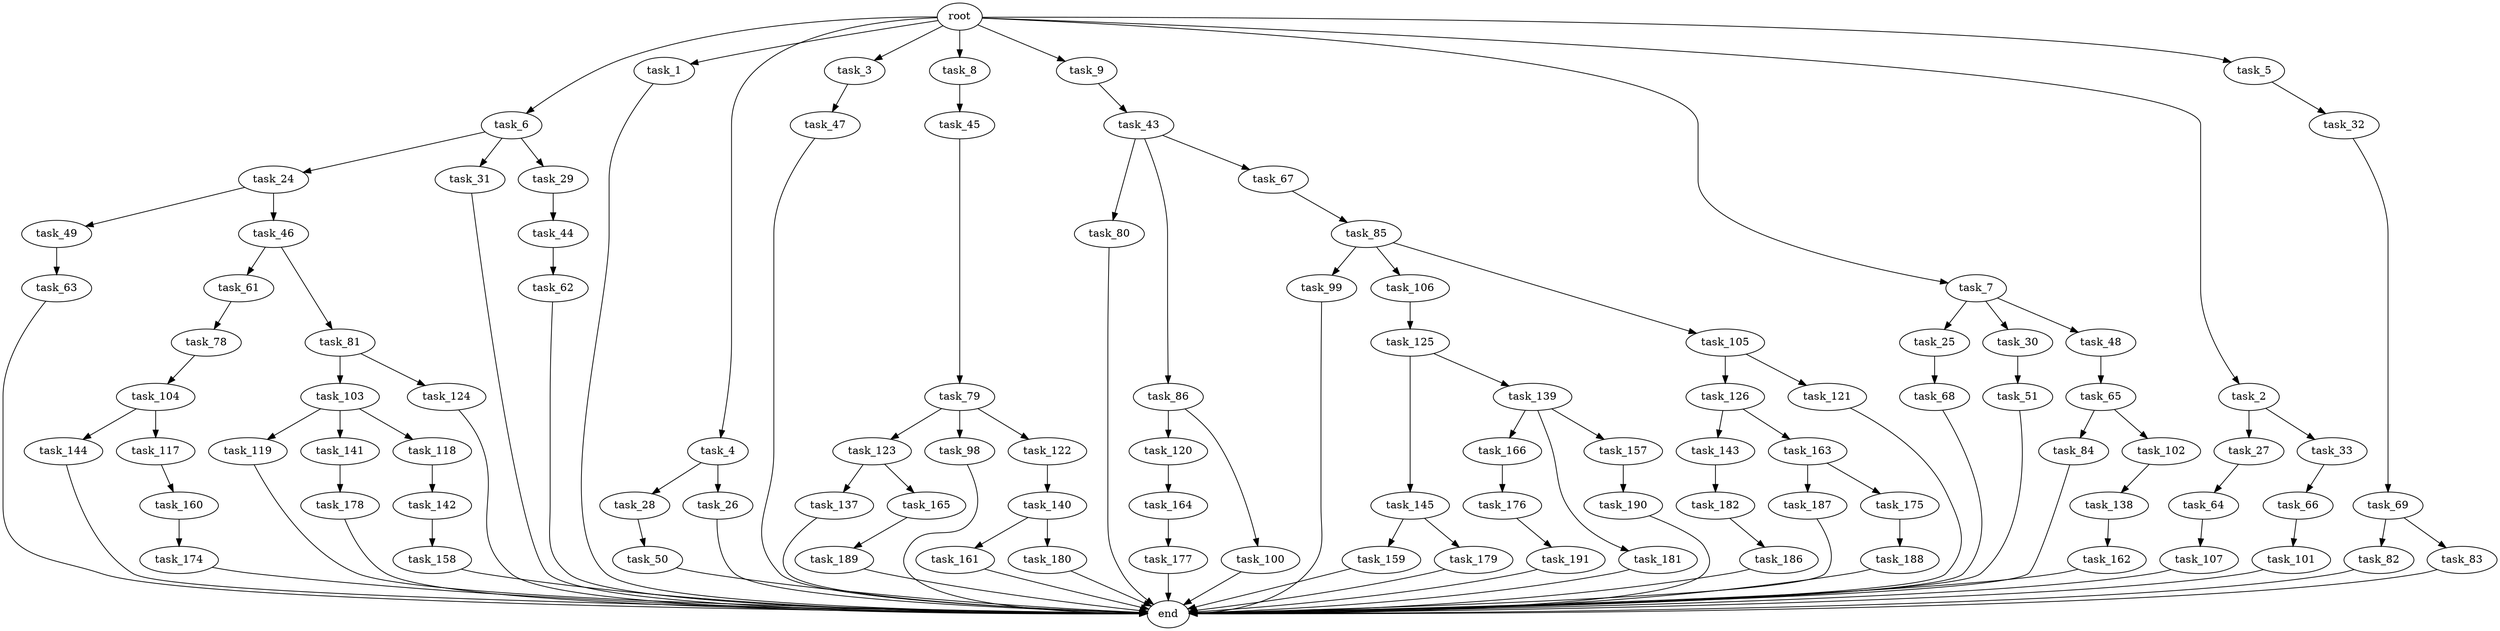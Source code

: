 digraph G {
  task_6 [size="1.024000"];
  task_45 [size="309237645.312000"];
  task_187 [size="309237645.312000"];
  task_123 [size="549755813.888000"];
  task_80 [size="77309411.328000"];
  task_44 [size="309237645.312000"];
  task_66 [size="34359738.368000"];
  task_1 [size="1.024000"];
  task_82 [size="137438953.472000"];
  task_159 [size="137438953.472000"];
  task_68 [size="858993459.200000"];
  task_119 [size="420906795.008000"];
  task_190 [size="420906795.008000"];
  task_65 [size="420906795.008000"];
  task_83 [size="137438953.472000"];
  root [size="0.000000"];
  task_63 [size="137438953.472000"];
  task_176 [size="214748364.800000"];
  task_179 [size="137438953.472000"];
  task_144 [size="549755813.888000"];
  task_4 [size="1.024000"];
  task_3 [size="1.024000"];
  task_98 [size="549755813.888000"];
  task_189 [size="549755813.888000"];
  task_84 [size="214748364.800000"];
  task_101 [size="858993459.200000"];
  task_178 [size="137438953.472000"];
  task_182 [size="309237645.312000"];
  task_8 [size="1.024000"];
  task_120 [size="214748364.800000"];
  task_9 [size="1.024000"];
  task_27 [size="309237645.312000"];
  task_177 [size="420906795.008000"];
  task_86 [size="77309411.328000"];
  task_166 [size="34359738.368000"];
  task_107 [size="137438953.472000"];
  task_24 [size="420906795.008000"];
  task_161 [size="695784701.952000"];
  task_49 [size="858993459.200000"];
  task_145 [size="34359738.368000"];
  task_32 [size="420906795.008000"];
  task_100 [size="214748364.800000"];
  task_7 [size="1.024000"];
  task_188 [size="214748364.800000"];
  task_99 [size="309237645.312000"];
  task_25 [size="695784701.952000"];
  task_126 [size="549755813.888000"];
  task_51 [size="77309411.328000"];
  task_31 [size="420906795.008000"];
  task_186 [size="420906795.008000"];
  task_28 [size="309237645.312000"];
  task_142 [size="420906795.008000"];
  task_85 [size="858993459.200000"];
  task_137 [size="214748364.800000"];
  task_180 [size="695784701.952000"];
  task_121 [size="549755813.888000"];
  task_175 [size="309237645.312000"];
  task_141 [size="420906795.008000"];
  task_162 [size="77309411.328000"];
  task_26 [size="309237645.312000"];
  task_143 [size="695784701.952000"];
  task_2 [size="1.024000"];
  task_106 [size="309237645.312000"];
  task_105 [size="309237645.312000"];
  task_61 [size="214748364.800000"];
  task_118 [size="420906795.008000"];
  task_81 [size="214748364.800000"];
  task_33 [size="309237645.312000"];
  task_79 [size="34359738.368000"];
  task_50 [size="137438953.472000"];
  task_122 [size="549755813.888000"];
  task_43 [size="695784701.952000"];
  task_104 [size="549755813.888000"];
  task_158 [size="695784701.952000"];
  task_160 [size="137438953.472000"];
  task_174 [size="420906795.008000"];
  task_103 [size="214748364.800000"];
  task_78 [size="420906795.008000"];
  task_46 [size="858993459.200000"];
  task_165 [size="214748364.800000"];
  task_30 [size="695784701.952000"];
  task_67 [size="77309411.328000"];
  task_48 [size="695784701.952000"];
  task_164 [size="858993459.200000"];
  task_191 [size="309237645.312000"];
  task_62 [size="137438953.472000"];
  task_64 [size="420906795.008000"];
  task_163 [size="695784701.952000"];
  task_29 [size="420906795.008000"];
  task_102 [size="214748364.800000"];
  task_181 [size="34359738.368000"];
  task_139 [size="34359738.368000"];
  task_117 [size="549755813.888000"];
  task_47 [size="137438953.472000"];
  task_69 [size="695784701.952000"];
  task_140 [size="549755813.888000"];
  end [size="0.000000"];
  task_5 [size="1.024000"];
  task_124 [size="214748364.800000"];
  task_125 [size="34359738.368000"];
  task_138 [size="309237645.312000"];
  task_157 [size="34359738.368000"];

  task_6 -> task_29 [size="411041792.000000"];
  task_6 -> task_31 [size="411041792.000000"];
  task_6 -> task_24 [size="411041792.000000"];
  task_45 -> task_79 [size="33554432.000000"];
  task_187 -> end [size="1.000000"];
  task_123 -> task_165 [size="209715200.000000"];
  task_123 -> task_137 [size="209715200.000000"];
  task_80 -> end [size="1.000000"];
  task_44 -> task_62 [size="134217728.000000"];
  task_66 -> task_101 [size="838860800.000000"];
  task_1 -> end [size="1.000000"];
  task_82 -> end [size="1.000000"];
  task_159 -> end [size="1.000000"];
  task_68 -> end [size="1.000000"];
  task_119 -> end [size="1.000000"];
  task_190 -> end [size="1.000000"];
  task_65 -> task_84 [size="209715200.000000"];
  task_65 -> task_102 [size="209715200.000000"];
  task_83 -> end [size="1.000000"];
  root -> task_2 [size="1.000000"];
  root -> task_6 [size="1.000000"];
  root -> task_7 [size="1.000000"];
  root -> task_4 [size="1.000000"];
  root -> task_3 [size="1.000000"];
  root -> task_5 [size="1.000000"];
  root -> task_1 [size="1.000000"];
  root -> task_8 [size="1.000000"];
  root -> task_9 [size="1.000000"];
  task_63 -> end [size="1.000000"];
  task_176 -> task_191 [size="301989888.000000"];
  task_179 -> end [size="1.000000"];
  task_144 -> end [size="1.000000"];
  task_4 -> task_26 [size="301989888.000000"];
  task_4 -> task_28 [size="301989888.000000"];
  task_3 -> task_47 [size="134217728.000000"];
  task_98 -> end [size="1.000000"];
  task_189 -> end [size="1.000000"];
  task_84 -> end [size="1.000000"];
  task_101 -> end [size="1.000000"];
  task_178 -> end [size="1.000000"];
  task_182 -> task_186 [size="411041792.000000"];
  task_8 -> task_45 [size="301989888.000000"];
  task_120 -> task_164 [size="838860800.000000"];
  task_9 -> task_43 [size="679477248.000000"];
  task_27 -> task_64 [size="411041792.000000"];
  task_177 -> end [size="1.000000"];
  task_86 -> task_100 [size="209715200.000000"];
  task_86 -> task_120 [size="209715200.000000"];
  task_166 -> task_176 [size="209715200.000000"];
  task_107 -> end [size="1.000000"];
  task_24 -> task_46 [size="838860800.000000"];
  task_24 -> task_49 [size="838860800.000000"];
  task_161 -> end [size="1.000000"];
  task_49 -> task_63 [size="134217728.000000"];
  task_145 -> task_159 [size="134217728.000000"];
  task_145 -> task_179 [size="134217728.000000"];
  task_32 -> task_69 [size="679477248.000000"];
  task_100 -> end [size="1.000000"];
  task_7 -> task_48 [size="679477248.000000"];
  task_7 -> task_25 [size="679477248.000000"];
  task_7 -> task_30 [size="679477248.000000"];
  task_188 -> end [size="1.000000"];
  task_99 -> end [size="1.000000"];
  task_25 -> task_68 [size="838860800.000000"];
  task_126 -> task_143 [size="679477248.000000"];
  task_126 -> task_163 [size="679477248.000000"];
  task_51 -> end [size="1.000000"];
  task_31 -> end [size="1.000000"];
  task_186 -> end [size="1.000000"];
  task_28 -> task_50 [size="134217728.000000"];
  task_142 -> task_158 [size="679477248.000000"];
  task_85 -> task_99 [size="301989888.000000"];
  task_85 -> task_106 [size="301989888.000000"];
  task_85 -> task_105 [size="301989888.000000"];
  task_137 -> end [size="1.000000"];
  task_180 -> end [size="1.000000"];
  task_121 -> end [size="1.000000"];
  task_175 -> task_188 [size="209715200.000000"];
  task_141 -> task_178 [size="134217728.000000"];
  task_162 -> end [size="1.000000"];
  task_26 -> end [size="1.000000"];
  task_143 -> task_182 [size="301989888.000000"];
  task_2 -> task_27 [size="301989888.000000"];
  task_2 -> task_33 [size="301989888.000000"];
  task_106 -> task_125 [size="33554432.000000"];
  task_105 -> task_121 [size="536870912.000000"];
  task_105 -> task_126 [size="536870912.000000"];
  task_61 -> task_78 [size="411041792.000000"];
  task_118 -> task_142 [size="411041792.000000"];
  task_81 -> task_103 [size="209715200.000000"];
  task_81 -> task_124 [size="209715200.000000"];
  task_33 -> task_66 [size="33554432.000000"];
  task_79 -> task_98 [size="536870912.000000"];
  task_79 -> task_122 [size="536870912.000000"];
  task_79 -> task_123 [size="536870912.000000"];
  task_50 -> end [size="1.000000"];
  task_122 -> task_140 [size="536870912.000000"];
  task_43 -> task_67 [size="75497472.000000"];
  task_43 -> task_80 [size="75497472.000000"];
  task_43 -> task_86 [size="75497472.000000"];
  task_104 -> task_144 [size="536870912.000000"];
  task_104 -> task_117 [size="536870912.000000"];
  task_158 -> end [size="1.000000"];
  task_160 -> task_174 [size="411041792.000000"];
  task_174 -> end [size="1.000000"];
  task_103 -> task_118 [size="411041792.000000"];
  task_103 -> task_141 [size="411041792.000000"];
  task_103 -> task_119 [size="411041792.000000"];
  task_78 -> task_104 [size="536870912.000000"];
  task_46 -> task_81 [size="209715200.000000"];
  task_46 -> task_61 [size="209715200.000000"];
  task_165 -> task_189 [size="536870912.000000"];
  task_30 -> task_51 [size="75497472.000000"];
  task_67 -> task_85 [size="838860800.000000"];
  task_48 -> task_65 [size="411041792.000000"];
  task_164 -> task_177 [size="411041792.000000"];
  task_191 -> end [size="1.000000"];
  task_62 -> end [size="1.000000"];
  task_64 -> task_107 [size="134217728.000000"];
  task_163 -> task_187 [size="301989888.000000"];
  task_163 -> task_175 [size="301989888.000000"];
  task_29 -> task_44 [size="301989888.000000"];
  task_102 -> task_138 [size="301989888.000000"];
  task_181 -> end [size="1.000000"];
  task_139 -> task_166 [size="33554432.000000"];
  task_139 -> task_181 [size="33554432.000000"];
  task_139 -> task_157 [size="33554432.000000"];
  task_117 -> task_160 [size="134217728.000000"];
  task_47 -> end [size="1.000000"];
  task_69 -> task_82 [size="134217728.000000"];
  task_69 -> task_83 [size="134217728.000000"];
  task_140 -> task_180 [size="679477248.000000"];
  task_140 -> task_161 [size="679477248.000000"];
  task_5 -> task_32 [size="411041792.000000"];
  task_124 -> end [size="1.000000"];
  task_125 -> task_139 [size="33554432.000000"];
  task_125 -> task_145 [size="33554432.000000"];
  task_138 -> task_162 [size="75497472.000000"];
  task_157 -> task_190 [size="411041792.000000"];
}
